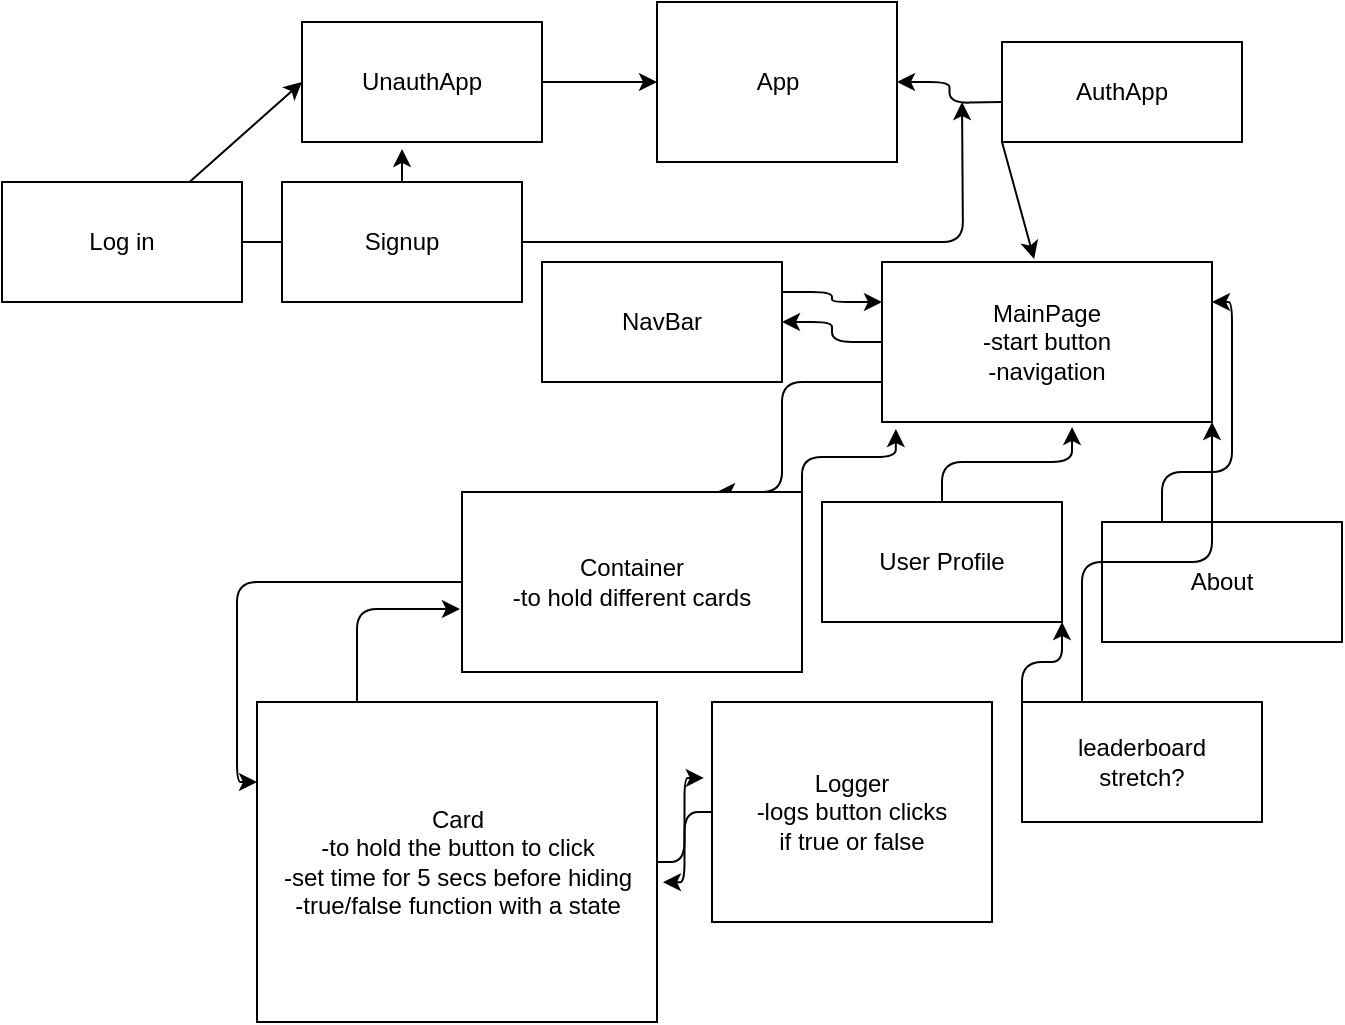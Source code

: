 <mxfile>
    <diagram id="PNdCggnv_eV6rBfIoiV6" name="Page-1">
        <mxGraphModel dx="728" dy="680" grid="1" gridSize="10" guides="1" tooltips="1" connect="1" arrows="1" fold="1" page="1" pageScale="1" pageWidth="850" pageHeight="1100" math="0" shadow="0">
            <root>
                <mxCell id="0"/>
                <mxCell id="1" parent="0"/>
                <mxCell id="6" style="edgeStyle=orthogonalEdgeStyle;html=1;exitX=0;exitY=0.75;exitDx=0;exitDy=0;entryX=0.75;entryY=0;entryDx=0;entryDy=0;" parent="1" source="2" target="3" edge="1">
                    <mxGeometry relative="1" as="geometry">
                        <Array as="points">
                            <mxPoint x="390" y="190"/>
                            <mxPoint x="390" y="245"/>
                        </Array>
                    </mxGeometry>
                </mxCell>
                <mxCell id="18" style="edgeStyle=orthogonalEdgeStyle;html=1;exitX=0;exitY=0.5;exitDx=0;exitDy=0;" parent="1" source="2" target="16" edge="1">
                    <mxGeometry relative="1" as="geometry"/>
                </mxCell>
                <mxCell id="2" value="MainPage&lt;br&gt;-start button&lt;br&gt;-navigation&lt;br&gt;" style="rounded=0;whiteSpace=wrap;html=1;" parent="1" vertex="1">
                    <mxGeometry x="440" y="130" width="165" height="80" as="geometry"/>
                </mxCell>
                <mxCell id="7" style="edgeStyle=orthogonalEdgeStyle;html=1;exitX=0;exitY=0.5;exitDx=0;exitDy=0;entryX=0;entryY=0.25;entryDx=0;entryDy=0;" parent="1" source="3" target="4" edge="1">
                    <mxGeometry relative="1" as="geometry"/>
                </mxCell>
                <mxCell id="19" style="edgeStyle=orthogonalEdgeStyle;html=1;exitX=1;exitY=0;exitDx=0;exitDy=0;entryX=0.042;entryY=1.044;entryDx=0;entryDy=0;entryPerimeter=0;" parent="1" source="3" target="2" edge="1">
                    <mxGeometry relative="1" as="geometry"/>
                </mxCell>
                <mxCell id="3" value="Container&lt;br&gt;-to hold different cards" style="rounded=0;whiteSpace=wrap;html=1;" parent="1" vertex="1">
                    <mxGeometry x="230" y="245" width="170" height="90" as="geometry"/>
                </mxCell>
                <mxCell id="10" style="edgeStyle=orthogonalEdgeStyle;html=1;entryX=-0.029;entryY=0.345;entryDx=0;entryDy=0;entryPerimeter=0;" parent="1" source="4" target="8" edge="1">
                    <mxGeometry relative="1" as="geometry"/>
                </mxCell>
                <mxCell id="20" style="edgeStyle=orthogonalEdgeStyle;html=1;exitX=0.25;exitY=0;exitDx=0;exitDy=0;entryX=-0.006;entryY=0.65;entryDx=0;entryDy=0;entryPerimeter=0;" parent="1" source="4" target="3" edge="1">
                    <mxGeometry relative="1" as="geometry"/>
                </mxCell>
                <mxCell id="4" value="Card&lt;br&gt;-to hold the button to click&lt;br&gt;-set time for 5 secs before hiding&lt;br&gt;-true/false function with a state&lt;br&gt;" style="rounded=0;whiteSpace=wrap;html=1;" parent="1" vertex="1">
                    <mxGeometry x="127.5" y="350" width="200" height="160" as="geometry"/>
                </mxCell>
                <mxCell id="9" style="edgeStyle=orthogonalEdgeStyle;html=1;entryX=1.015;entryY=0.563;entryDx=0;entryDy=0;entryPerimeter=0;" parent="1" source="8" target="4" edge="1">
                    <mxGeometry relative="1" as="geometry"/>
                </mxCell>
                <mxCell id="8" value="Logger&lt;br&gt;-logs button clicks&lt;br&gt;if true or false" style="rounded=0;whiteSpace=wrap;html=1;" parent="1" vertex="1">
                    <mxGeometry x="355" y="350" width="140" height="110" as="geometry"/>
                </mxCell>
                <mxCell id="12" style="edgeStyle=orthogonalEdgeStyle;html=1;entryX=0.576;entryY=1.031;entryDx=0;entryDy=0;entryPerimeter=0;" parent="1" source="11" target="2" edge="1">
                    <mxGeometry relative="1" as="geometry"/>
                </mxCell>
                <mxCell id="11" value="User Profile" style="rounded=0;whiteSpace=wrap;html=1;" parent="1" vertex="1">
                    <mxGeometry x="410" y="250" width="120" height="60" as="geometry"/>
                </mxCell>
                <mxCell id="14" style="edgeStyle=orthogonalEdgeStyle;html=1;exitX=0.25;exitY=0;exitDx=0;exitDy=0;entryX=1;entryY=0.25;entryDx=0;entryDy=0;" parent="1" source="13" target="2" edge="1">
                    <mxGeometry relative="1" as="geometry"/>
                </mxCell>
                <mxCell id="13" value="About" style="rounded=0;whiteSpace=wrap;html=1;" parent="1" vertex="1">
                    <mxGeometry x="550" y="260" width="120" height="60" as="geometry"/>
                </mxCell>
                <mxCell id="17" style="edgeStyle=orthogonalEdgeStyle;html=1;exitX=1;exitY=0.25;exitDx=0;exitDy=0;entryX=0;entryY=0.25;entryDx=0;entryDy=0;" parent="1" source="16" target="2" edge="1">
                    <mxGeometry relative="1" as="geometry"/>
                </mxCell>
                <mxCell id="16" value="NavBar" style="rounded=0;whiteSpace=wrap;html=1;" parent="1" vertex="1">
                    <mxGeometry x="270" y="130" width="120" height="60" as="geometry"/>
                </mxCell>
                <mxCell id="22" style="edgeStyle=orthogonalEdgeStyle;html=1;exitX=0;exitY=0;exitDx=0;exitDy=0;entryX=1;entryY=1;entryDx=0;entryDy=0;" parent="1" source="21" target="11" edge="1">
                    <mxGeometry relative="1" as="geometry"/>
                </mxCell>
                <mxCell id="23" style="edgeStyle=orthogonalEdgeStyle;html=1;exitX=0.25;exitY=0;exitDx=0;exitDy=0;entryX=1;entryY=1;entryDx=0;entryDy=0;" parent="1" source="21" target="2" edge="1">
                    <mxGeometry relative="1" as="geometry"/>
                </mxCell>
                <mxCell id="21" value="leaderboard&lt;br&gt;stretch?" style="rounded=0;whiteSpace=wrap;html=1;" parent="1" vertex="1">
                    <mxGeometry x="510" y="350" width="120" height="60" as="geometry"/>
                </mxCell>
                <mxCell id="24" value="App&lt;br&gt;" style="rounded=0;whiteSpace=wrap;html=1;" parent="1" vertex="1">
                    <mxGeometry x="327.5" width="120" height="80" as="geometry"/>
                </mxCell>
                <mxCell id="27" style="edgeStyle=orthogonalEdgeStyle;html=1;" parent="1" target="24" edge="1">
                    <mxGeometry relative="1" as="geometry">
                        <mxPoint x="500" y="50" as="sourcePoint"/>
                    </mxGeometry>
                </mxCell>
                <mxCell id="31" style="edgeStyle=none;html=1;entryX=0;entryY=0.5;entryDx=0;entryDy=0;" edge="1" parent="1" source="28" target="29">
                    <mxGeometry relative="1" as="geometry"/>
                </mxCell>
                <mxCell id="38" style="edgeStyle=orthogonalEdgeStyle;html=1;" edge="1" parent="1" source="28">
                    <mxGeometry relative="1" as="geometry">
                        <mxPoint x="480" y="50" as="targetPoint"/>
                    </mxGeometry>
                </mxCell>
                <mxCell id="28" value="Log in" style="rounded=0;whiteSpace=wrap;html=1;" parent="1" vertex="1">
                    <mxGeometry y="90" width="120" height="60" as="geometry"/>
                </mxCell>
                <mxCell id="30" value="" style="edgeStyle=orthogonalEdgeStyle;html=1;" parent="1" source="29" target="24" edge="1">
                    <mxGeometry relative="1" as="geometry"/>
                </mxCell>
                <mxCell id="29" value="UnauthApp&lt;br&gt;" style="rounded=0;whiteSpace=wrap;html=1;" parent="1" vertex="1">
                    <mxGeometry x="150" y="10" width="120" height="60" as="geometry"/>
                </mxCell>
                <mxCell id="33" style="edgeStyle=none;html=1;exitX=0;exitY=1;exitDx=0;exitDy=0;entryX=0.461;entryY=-0.019;entryDx=0;entryDy=0;entryPerimeter=0;" edge="1" parent="1" source="32" target="2">
                    <mxGeometry relative="1" as="geometry"/>
                </mxCell>
                <mxCell id="32" value="AuthApp" style="rounded=0;whiteSpace=wrap;html=1;" vertex="1" parent="1">
                    <mxGeometry x="500" y="20" width="120" height="50" as="geometry"/>
                </mxCell>
                <mxCell id="37" style="edgeStyle=none;html=1;exitX=0.5;exitY=0;exitDx=0;exitDy=0;entryX=0.417;entryY=1.058;entryDx=0;entryDy=0;entryPerimeter=0;" edge="1" parent="1" source="35" target="29">
                    <mxGeometry relative="1" as="geometry"/>
                </mxCell>
                <mxCell id="35" value="Signup" style="rounded=0;whiteSpace=wrap;html=1;" vertex="1" parent="1">
                    <mxGeometry x="140" y="90" width="120" height="60" as="geometry"/>
                </mxCell>
            </root>
        </mxGraphModel>
    </diagram>
</mxfile>